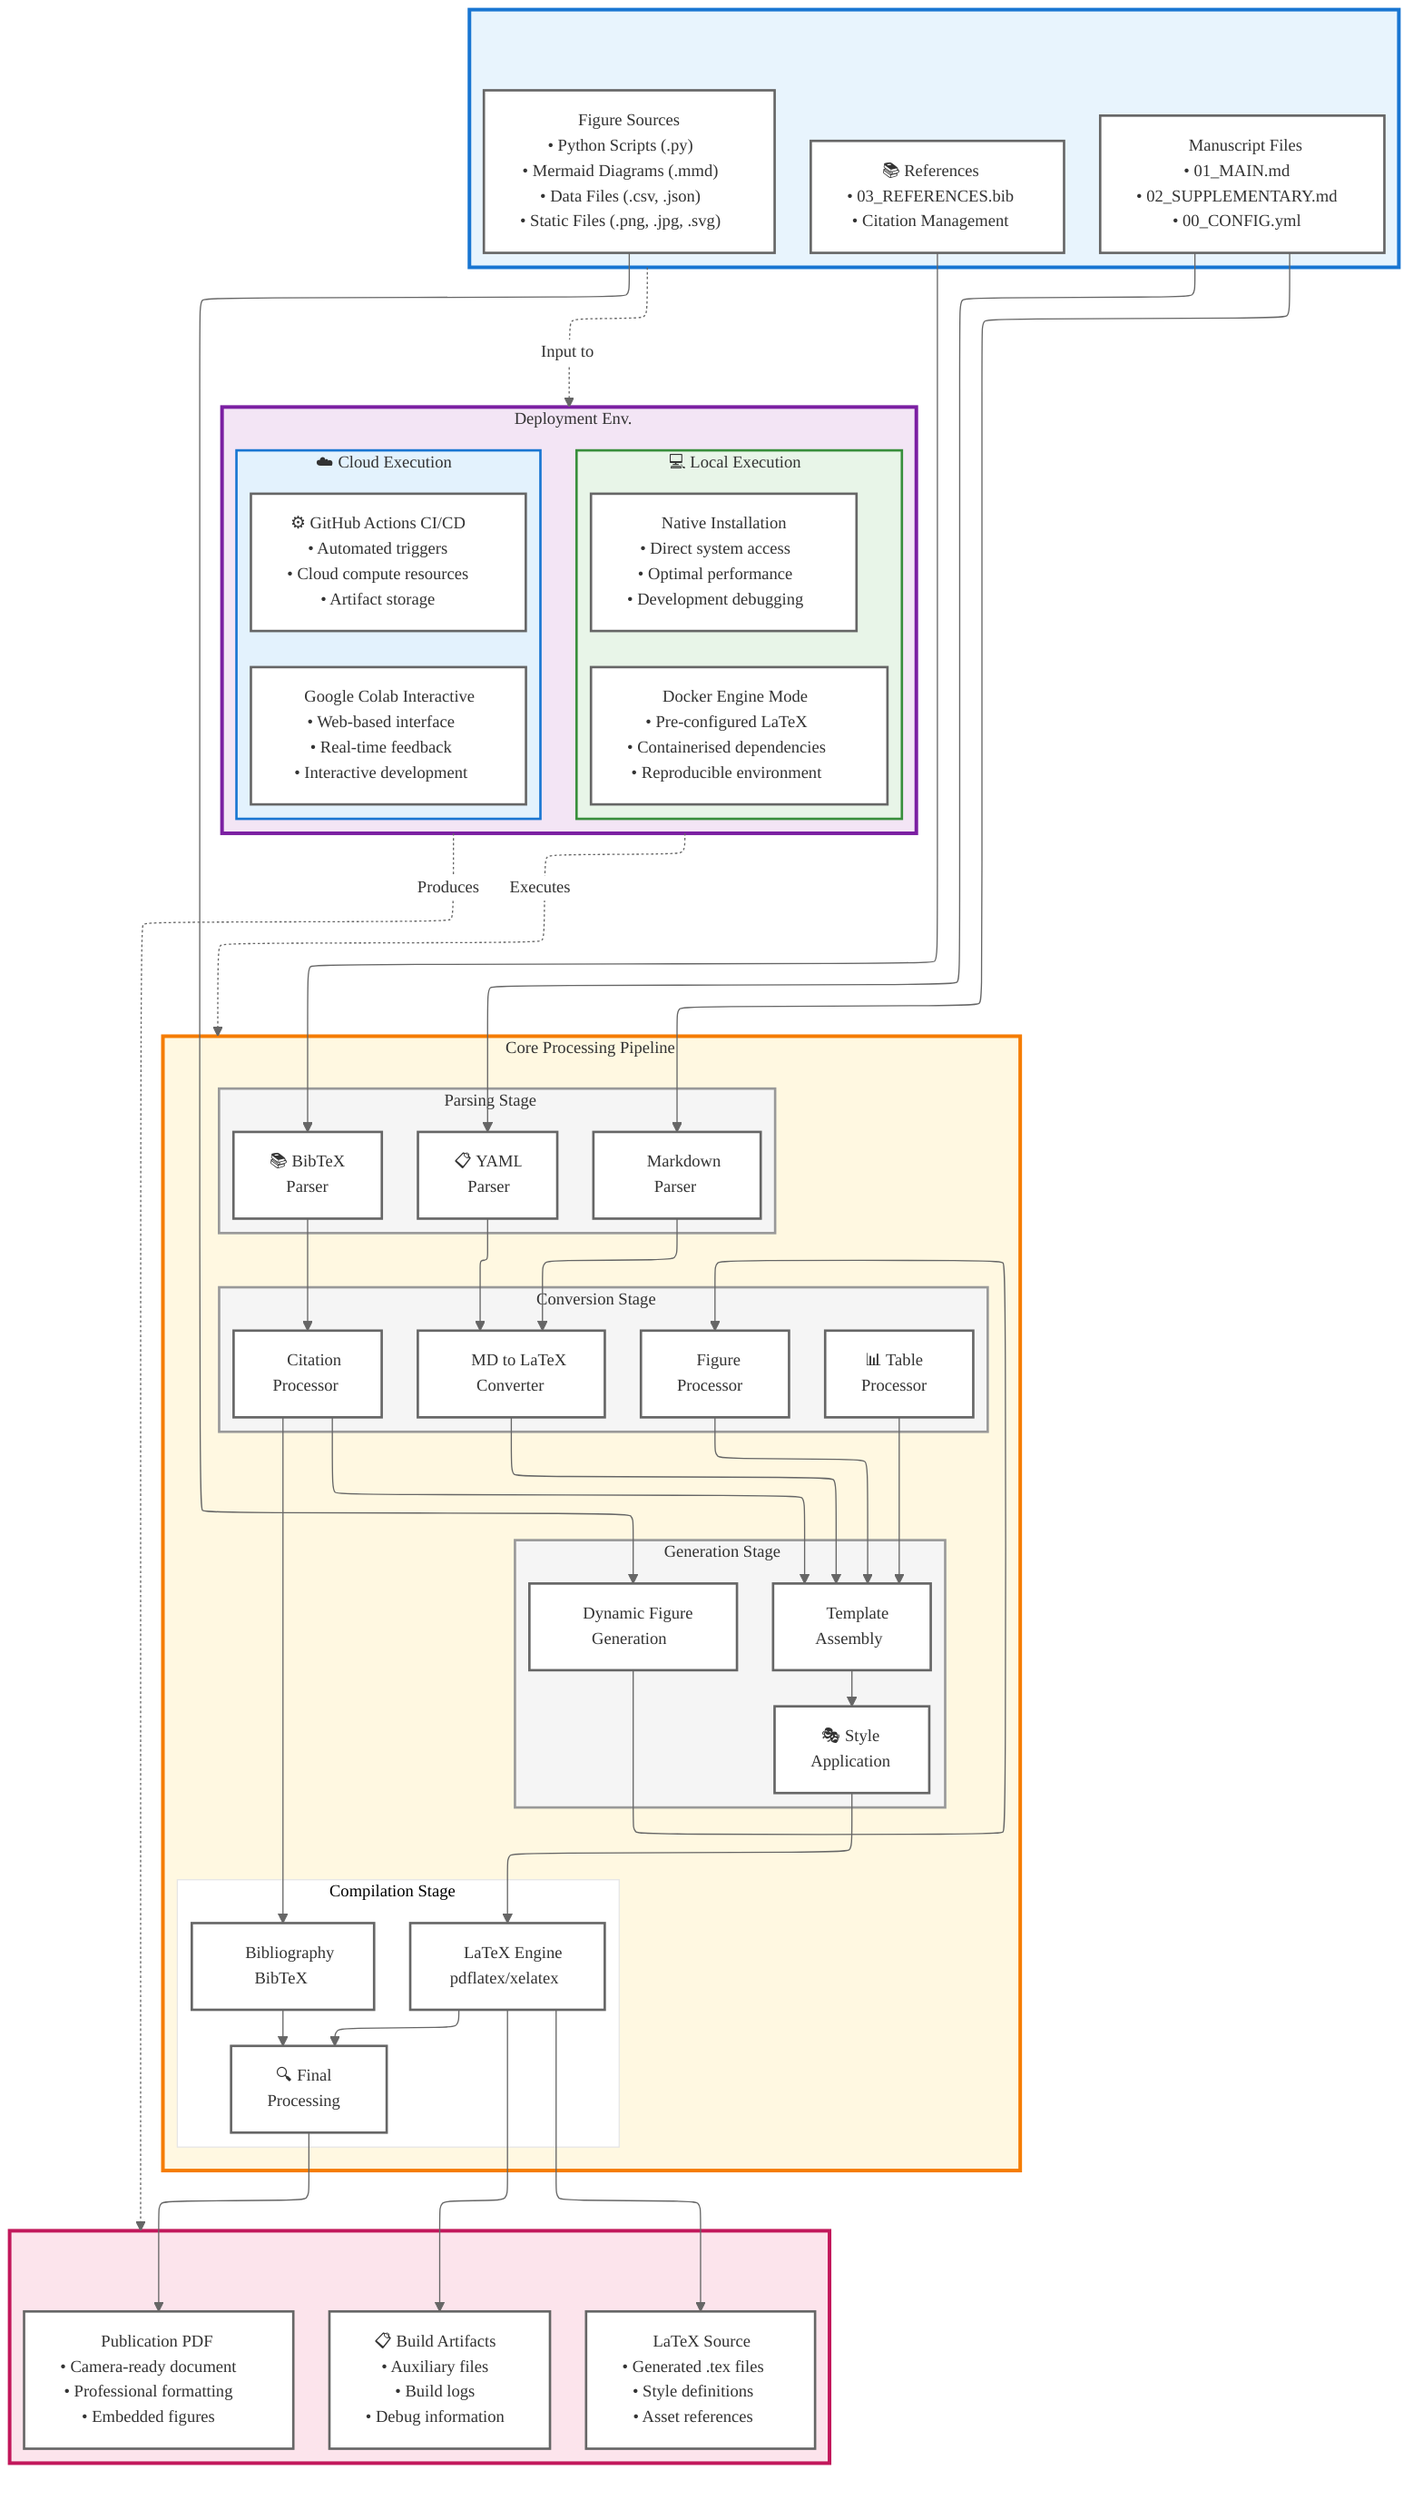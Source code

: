 ---
config:
  theme: base
  themeVariables:
    fontFamily: 'Arial, Helvetica, sans-serif'
    fontSize: 14px
    primaryColor: '#ffffff'
    primaryTextColor: '#333333'
    primaryBorderColor: '#cccccc'
    lineColor: '#666666'
    background: '#ffffff'
  layout: elk
---
flowchart TD
 subgraph A[" "]
    direction TB
      A1["📄 Manuscript Files<br>• 01_MAIN.md<br>• 02_SUPPLEMENTARY.md<br>• 00_CONFIG.yml"]
      A2["📚 References<br>• 03_REFERENCES.bib<br>• Citation Management"]
      A3["🎨 Figure Sources<br>• Python Scripts (.py)<br>• Mermaid Diagrams (.mmd)<br>• Data Files (.csv, .json)<br>• Static Files (.png, .jpg, .svg)"]
  end

 subgraph CORE["🔄 Core Processing Pipeline"]
    direction TB
    subgraph B1[Parsing Stage]
      direction LR
          B1A["📝 Markdown<br>Parser"]
          B1B["📋 YAML<br>Parser"]
          B1C["📚 BibTeX<br>Parser"]
    end
    subgraph B2[Conversion Stage]
      direction LR
          B2A["🔄 MD to LaTeX<br>Converter"]
          B2B["🎯 Figure<br>Processor"]
          B2C["📊 Table<br>Processor"]
          B2D["🔗 Citation<br>Processor"]
    end
    subgraph B3[Generation Stage]
      direction LR
          B3A["🎨 Dynamic Figure<br>Generation"]
          B3B["📐 Template<br>Assembly"]
          B3C["🎭 Style<br>Application"]
    end
    subgraph C[Compilation Stage]
      direction LR
          C1["🔧 LaTeX Engine<br>pdflatex/xelatex"]
          C2["📖 Bibliography<br>BibTeX"]
          C3["🔍 Final<br>Processing"]
    end
  end

 subgraph D[" "]
    direction TB
        D1["📄 Publication PDF<br>• Camera-ready document<br>• Professional formatting<br>• Embedded figures"]
        D2["📝 LaTeX Source<br>• Generated .tex files<br>• Style definitions<br>• Asset references"]
        D3["📋 Build Artifacts<br>• Auxiliary files<br>• Build logs<br>• Debug information"]
  end

 subgraph DEPLOY["🚀 Deployment Env."]
    direction TB
    subgraph LOCAL["💻 Local Execution"]
      direction TB
      L1["🔧 Native Installation<br>• Direct system access<br>• Optimal performance<br>• Development debugging"]
      L2["🐳 Docker Engine Mode<br>• Pre-configured LaTeX<br>• Containerised dependencies<br>• Reproducible environment"]
    end
    subgraph CLOUD["☁️ Cloud Execution"]
      direction TB
      C1_CLOUD["⚙️ GitHub Actions CI/CD<br>• Automated triggers<br>• Cloud compute resources<br>• Artifact storage"]
      C2_CLOUD["📓 Google Colab Interactive<br>• Web-based interface<br>• Real-time feedback<br>• Interactive development"]
    end
  end

    A1 --> B1A & B1B
    A2 --> B1C
    A3 --> B3A
    B1A --> B2A
    B1B --> B2A
    B1C --> B2D
    B2A --> B3B
    B2B --> B3B
    B2C --> B3B
    B2D --> B3B & C2
    B3A --> B2B
    B3B --> B3C
    B3C --> C1
    C1 --> C3 & D2 & D3
    C2 --> C3
    C3 --> D1

    %% Show that deployment environments execute the core pipeline
    DEPLOY -.-> |"Executes"| CORE
    A -.-> |"Input to"| DEPLOY
    DEPLOY -.-> |"Produces"| D

    A1:::componentBox
    A2:::componentBox
    A3:::componentBox
    B1A:::componentBox
    B1B:::componentBox
    B1C:::componentBox
    B2A:::componentBox
    B2B:::componentBox
    B2C:::componentBox
    B2D:::componentBox
    B3A:::componentBox
    B3B:::componentBox
    B3C:::componentBox
    C1:::componentBox
    C2:::componentBox
    C3:::componentBox
    D1:::componentBox
    D2:::componentBox
    D3:::componentBox
    L1:::envBox
    L2:::envBox
    C1_CLOUD:::envBox
    C2_CLOUD:::envBox
    A:::inputBox
    CORE:::processBox
    D:::outputBox
    DEPLOY:::deployBox
    LOCAL:::localBox
    CLOUD:::cloudBox
    B1:::stageBox
    B2:::stageBox
    B3:::stageBox

    classDef inputBox fill:#e8f4fd,stroke:#1976d2,stroke-width:3px,color:#333
    classDef processBox fill:#fff8e1,stroke:#f57c00,stroke-width:3px,color:#333
    classDef outputBox fill:#fce4ec,stroke:#c2185b,stroke-width:3px,color:#333
    classDef deployBox fill:#f3e5f5,stroke:#7b1fa2,stroke-width:3px,color:#333
    classDef localBox fill:#e8f5e8,stroke:#388e3c,stroke-width:2px,color:#333
    classDef cloudBox fill:#e3f2fd,stroke:#1976d2,stroke-width:2px,color:#333
    classDef envBox fill:#ffffff,stroke:#666666,stroke-width:2px,color:#333
    classDef stageBox fill:#f5f5f5,stroke:#999999,stroke-width:2px,color:#333
    classDef componentBox fill:#ffffff,stroke:#666666,stroke-width:2px,color:#333